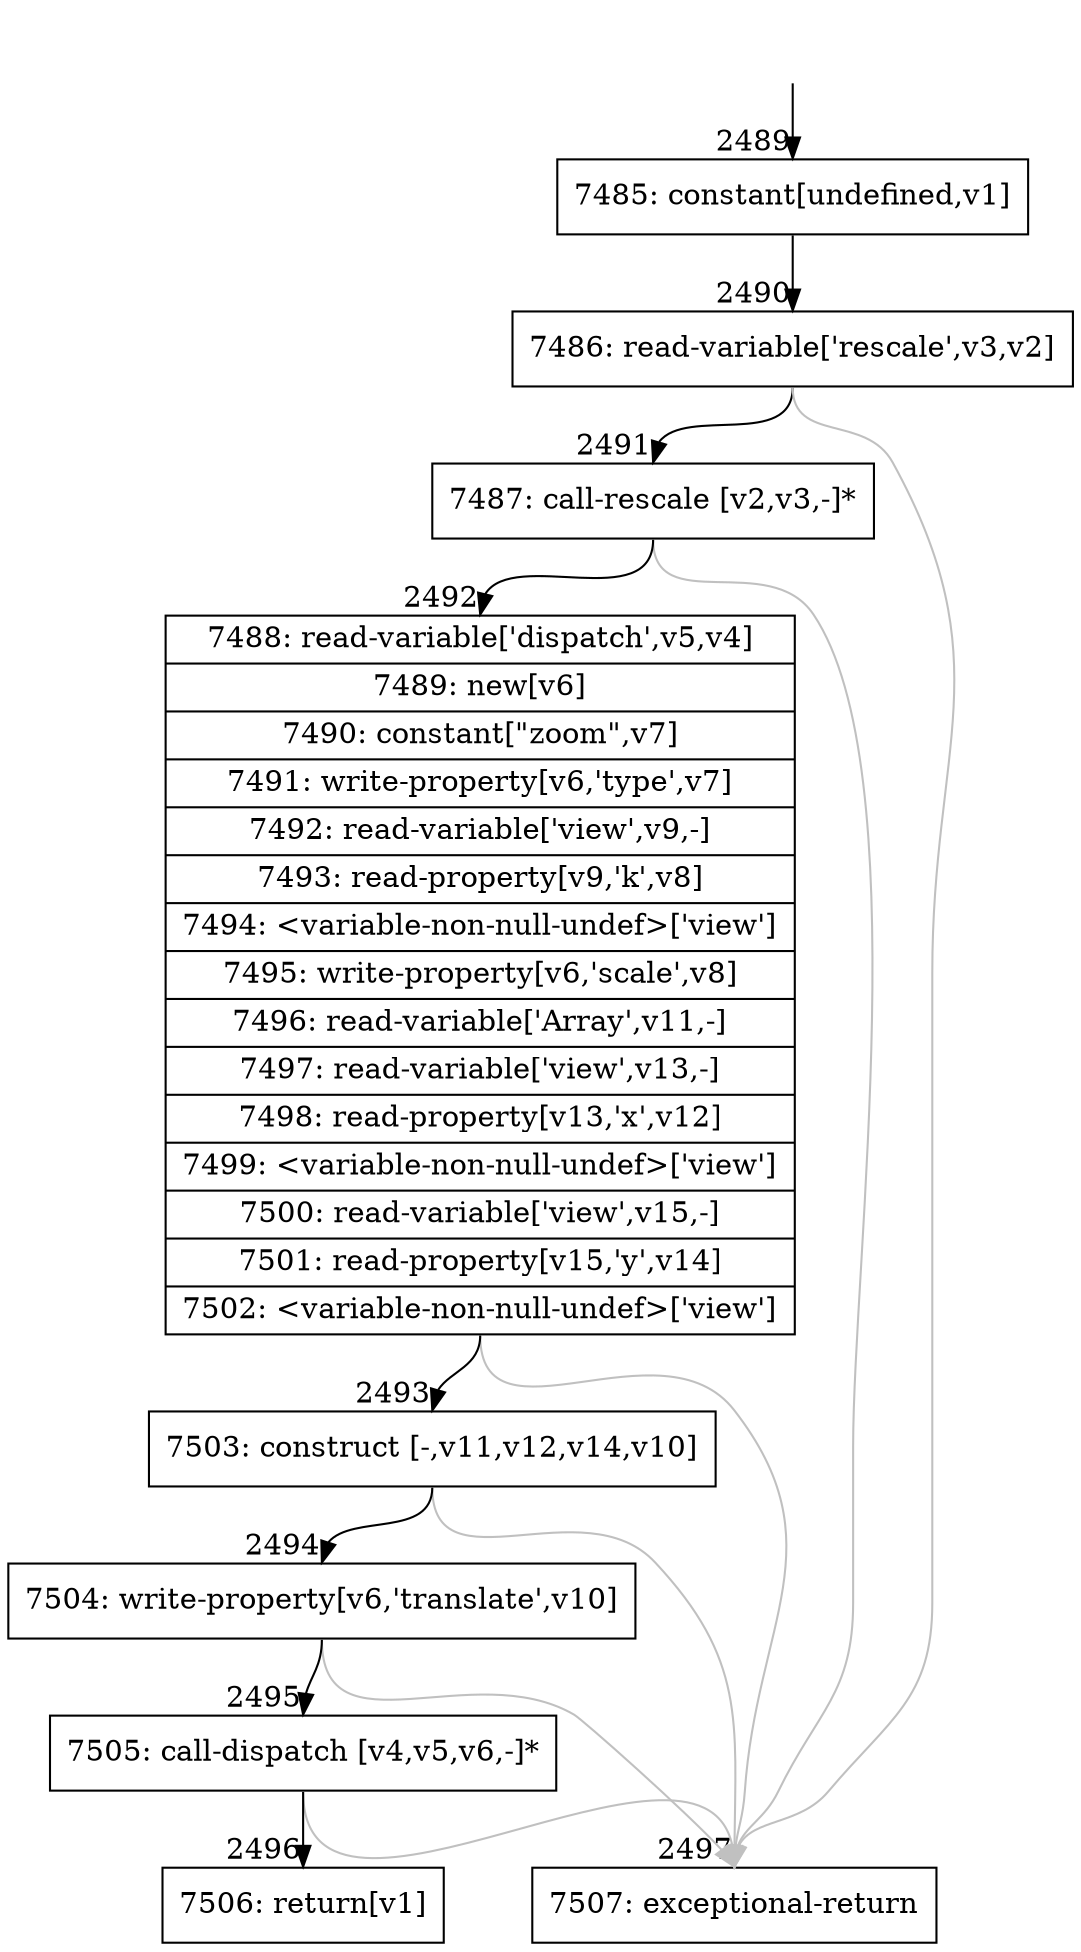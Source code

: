 digraph {
rankdir="TD"
BB_entry245[shape=none,label=""];
BB_entry245 -> BB2489 [tailport=s, headport=n, headlabel="    2489"]
BB2489 [shape=record label="{7485: constant[undefined,v1]}" ] 
BB2489 -> BB2490 [tailport=s, headport=n, headlabel="      2490"]
BB2490 [shape=record label="{7486: read-variable['rescale',v3,v2]}" ] 
BB2490 -> BB2491 [tailport=s, headport=n, headlabel="      2491"]
BB2490 -> BB2497 [tailport=s, headport=n, color=gray, headlabel="      2497"]
BB2491 [shape=record label="{7487: call-rescale [v2,v3,-]*}" ] 
BB2491 -> BB2492 [tailport=s, headport=n, headlabel="      2492"]
BB2491 -> BB2497 [tailport=s, headport=n, color=gray]
BB2492 [shape=record label="{7488: read-variable['dispatch',v5,v4]|7489: new[v6]|7490: constant[\"zoom\",v7]|7491: write-property[v6,'type',v7]|7492: read-variable['view',v9,-]|7493: read-property[v9,'k',v8]|7494: \<variable-non-null-undef\>['view']|7495: write-property[v6,'scale',v8]|7496: read-variable['Array',v11,-]|7497: read-variable['view',v13,-]|7498: read-property[v13,'x',v12]|7499: \<variable-non-null-undef\>['view']|7500: read-variable['view',v15,-]|7501: read-property[v15,'y',v14]|7502: \<variable-non-null-undef\>['view']}" ] 
BB2492 -> BB2493 [tailport=s, headport=n, headlabel="      2493"]
BB2492 -> BB2497 [tailport=s, headport=n, color=gray]
BB2493 [shape=record label="{7503: construct [-,v11,v12,v14,v10]}" ] 
BB2493 -> BB2494 [tailport=s, headport=n, headlabel="      2494"]
BB2493 -> BB2497 [tailport=s, headport=n, color=gray]
BB2494 [shape=record label="{7504: write-property[v6,'translate',v10]}" ] 
BB2494 -> BB2495 [tailport=s, headport=n, headlabel="      2495"]
BB2494 -> BB2497 [tailport=s, headport=n, color=gray]
BB2495 [shape=record label="{7505: call-dispatch [v4,v5,v6,-]*}" ] 
BB2495 -> BB2496 [tailport=s, headport=n, headlabel="      2496"]
BB2495 -> BB2497 [tailport=s, headport=n, color=gray]
BB2496 [shape=record label="{7506: return[v1]}" ] 
BB2497 [shape=record label="{7507: exceptional-return}" ] 
//#$~ 1460
}
